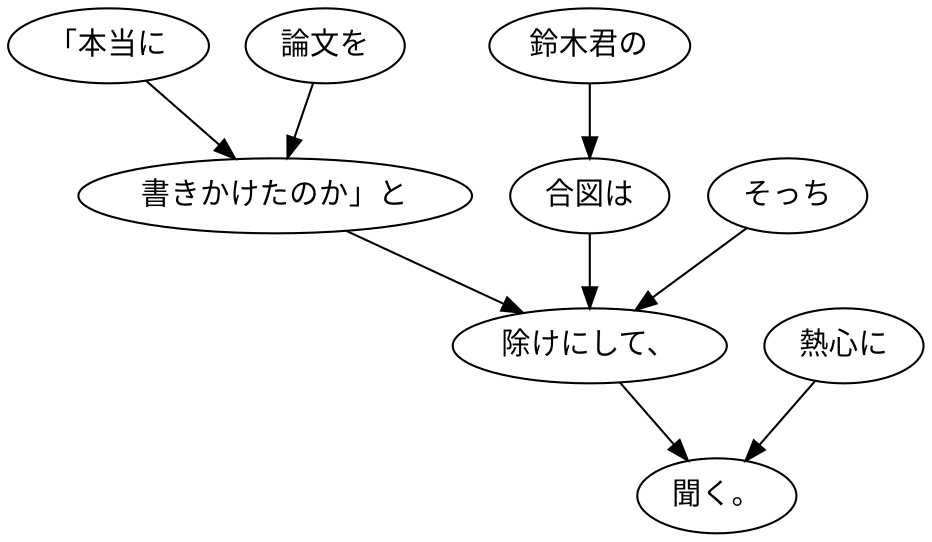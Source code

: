 digraph graph2557 {
	node0 [label="「本当に"];
	node1 [label="論文を"];
	node2 [label="書きかけたのか」と"];
	node3 [label="鈴木君の"];
	node4 [label="合図は"];
	node5 [label="そっち"];
	node6 [label="除けにして、"];
	node7 [label="熱心に"];
	node8 [label="聞く。"];
	node0 -> node2;
	node1 -> node2;
	node2 -> node6;
	node3 -> node4;
	node4 -> node6;
	node5 -> node6;
	node6 -> node8;
	node7 -> node8;
}
